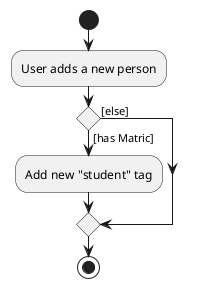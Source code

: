 @startuml
start
:User adds a new person;

if () then ([has Matric])
    :Add new "student" tag;
else ([else])
endif
stop
@enduml
